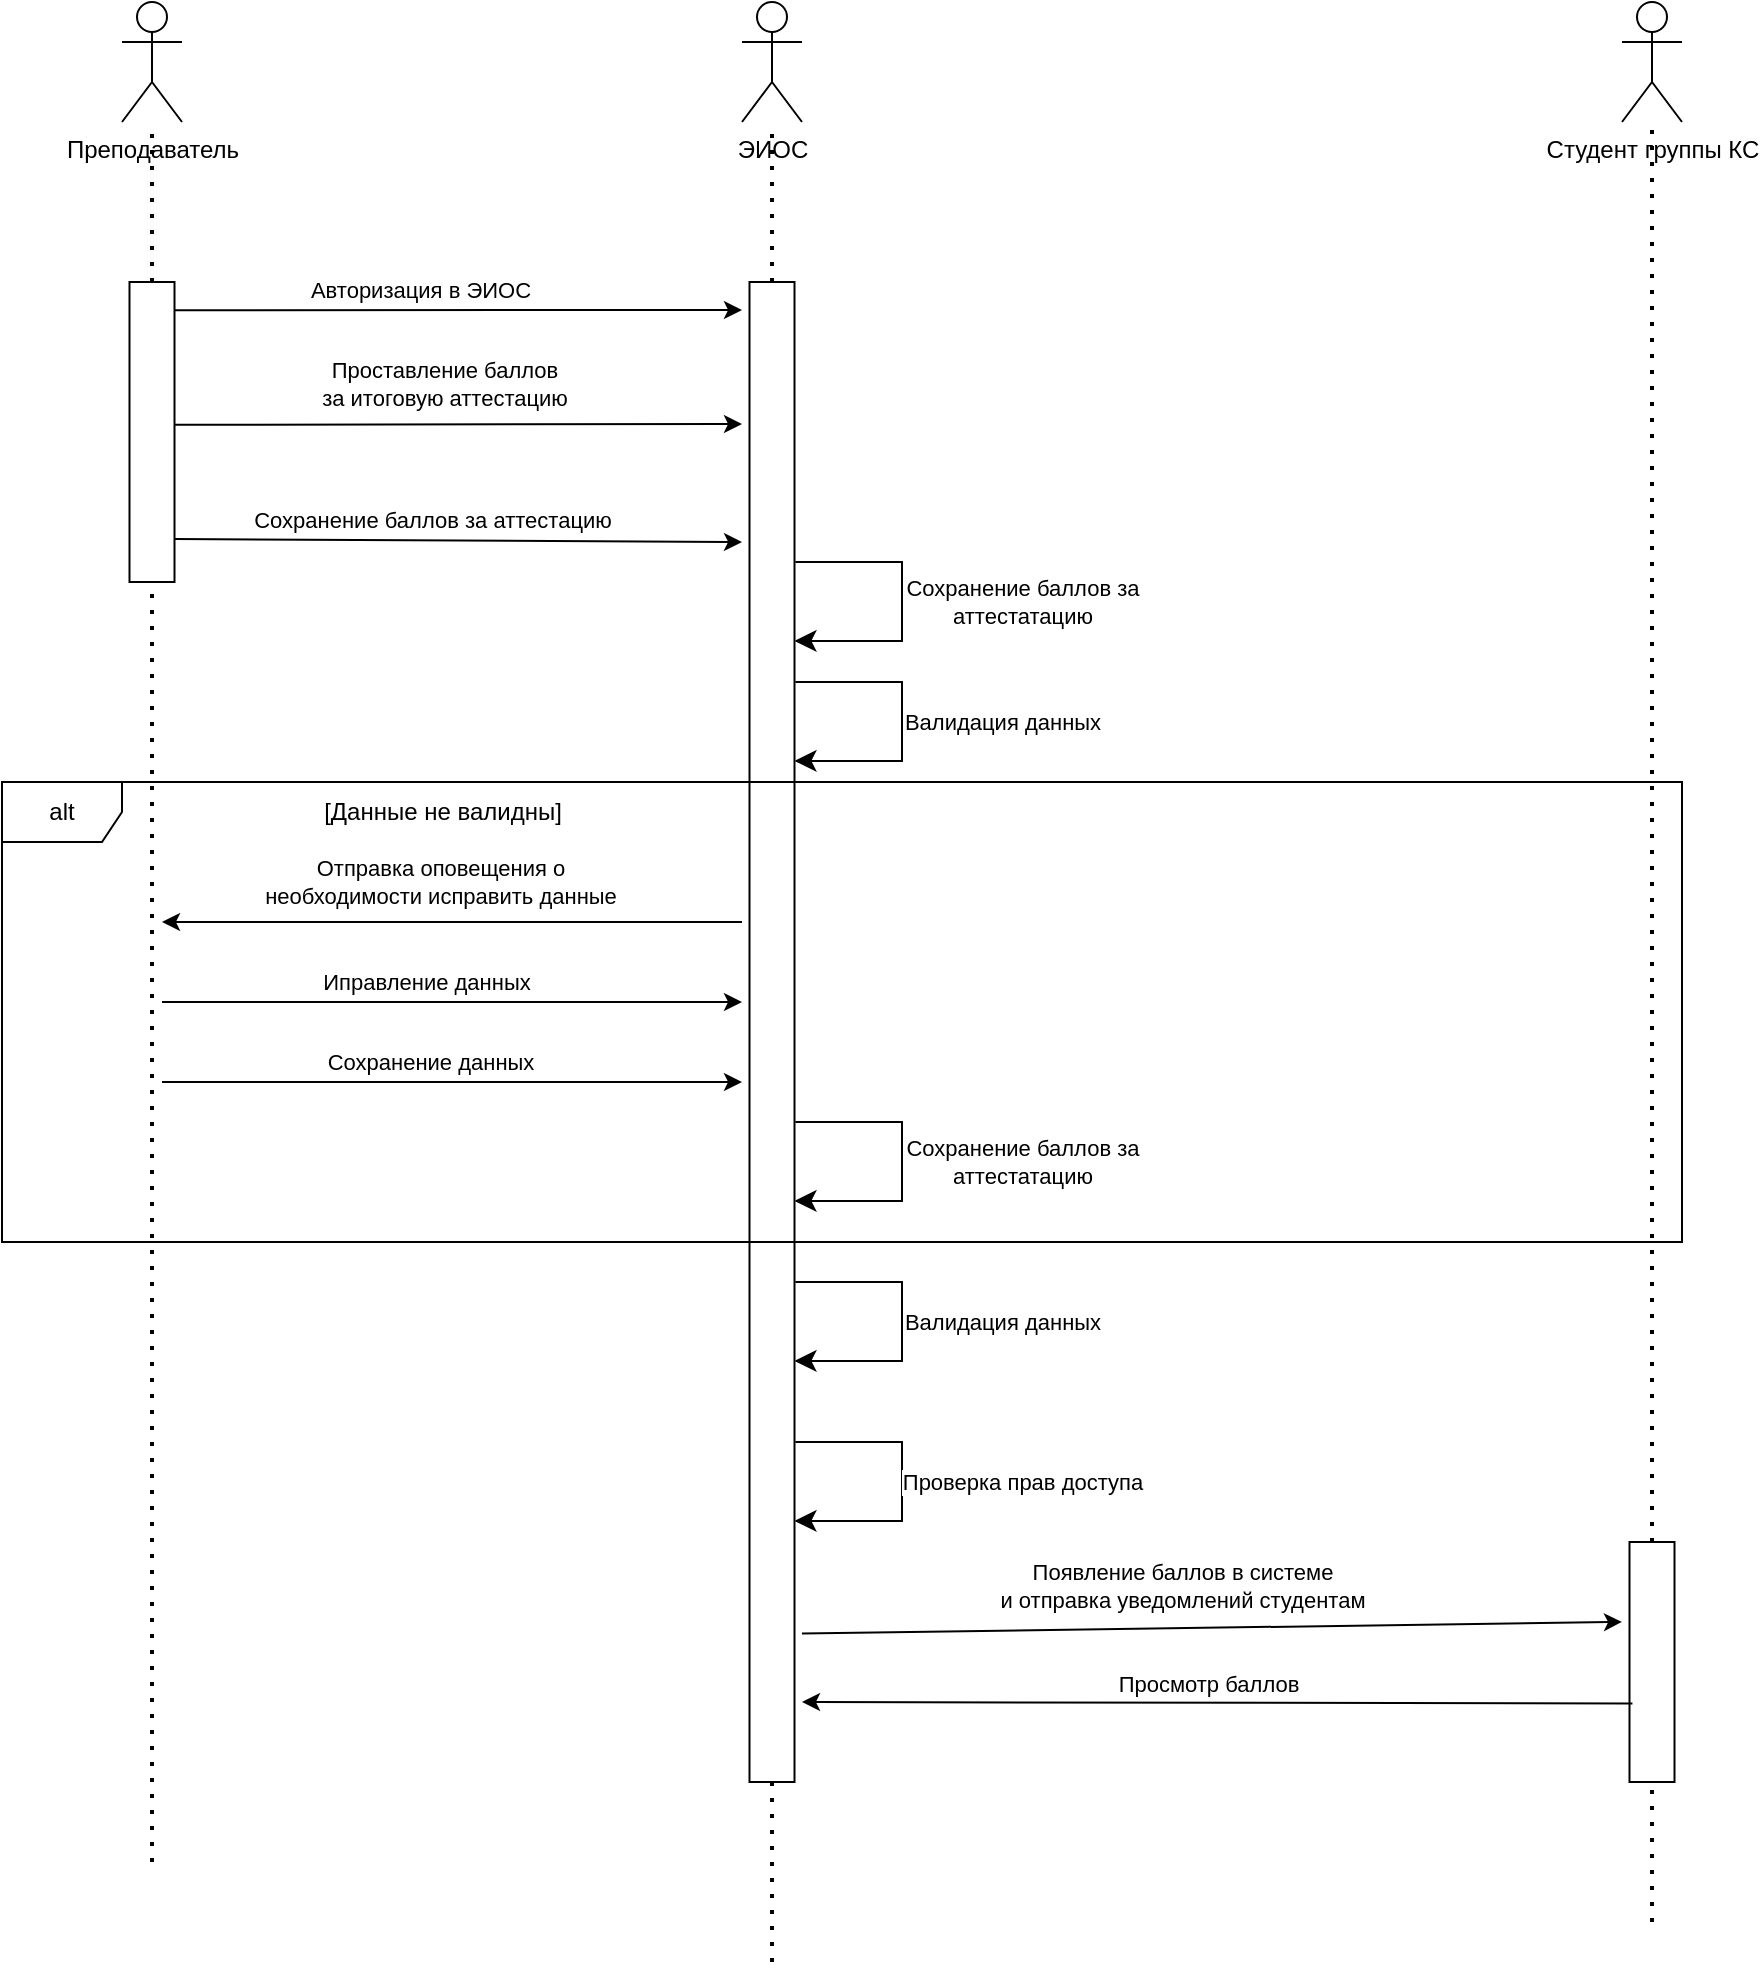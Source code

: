 <mxfile version="24.7.17">
  <diagram name="Страница — 1" id="KG6MfSH5bTNY9xoP_jGl">
    <mxGraphModel dx="1434" dy="844" grid="1" gridSize="10" guides="1" tooltips="1" connect="1" arrows="1" fold="1" page="1" pageScale="1" pageWidth="1169" pageHeight="1654" math="0" shadow="0">
      <root>
        <mxCell id="0" />
        <mxCell id="1" parent="0" />
        <mxCell id="E6yZ0d8oQOHyexmQdtCz-2" value="Преподаватель" style="shape=umlActor;verticalLabelPosition=bottom;verticalAlign=top;html=1;" parent="1" vertex="1">
          <mxGeometry x="170" y="220" width="30" height="60" as="geometry" />
        </mxCell>
        <mxCell id="E6yZ0d8oQOHyexmQdtCz-3" value="ЭИОС" style="shape=umlActor;verticalLabelPosition=bottom;verticalAlign=top;html=1;" parent="1" vertex="1">
          <mxGeometry x="480" y="220" width="30" height="60" as="geometry" />
        </mxCell>
        <mxCell id="E6yZ0d8oQOHyexmQdtCz-4" value="Студент группы КС" style="shape=umlActor;verticalLabelPosition=bottom;verticalAlign=top;html=1;" parent="1" vertex="1">
          <mxGeometry x="920" y="220" width="30" height="60" as="geometry" />
        </mxCell>
        <mxCell id="E6yZ0d8oQOHyexmQdtCz-6" value="" style="rounded=0;whiteSpace=wrap;html=1;direction=south;" parent="1" vertex="1">
          <mxGeometry x="173.75" y="360" width="22.5" height="150" as="geometry" />
        </mxCell>
        <mxCell id="E6yZ0d8oQOHyexmQdtCz-7" value="" style="endArrow=none;dashed=1;html=1;dashPattern=1 3;strokeWidth=2;rounded=0;exitX=0;exitY=0.5;exitDx=0;exitDy=0;" parent="1" source="E6yZ0d8oQOHyexmQdtCz-6" target="E6yZ0d8oQOHyexmQdtCz-2" edge="1">
          <mxGeometry width="50" height="50" relative="1" as="geometry">
            <mxPoint x="170" y="270" as="sourcePoint" />
            <mxPoint x="220" y="220" as="targetPoint" />
          </mxGeometry>
        </mxCell>
        <mxCell id="E6yZ0d8oQOHyexmQdtCz-9" value="" style="rounded=0;whiteSpace=wrap;html=1;direction=south;" parent="1" vertex="1">
          <mxGeometry x="483.75" y="360" width="22.5" height="750" as="geometry" />
        </mxCell>
        <mxCell id="E6yZ0d8oQOHyexmQdtCz-11" value="" style="endArrow=classic;html=1;rounded=0;exitX=0.094;exitY=0.008;exitDx=0;exitDy=0;exitPerimeter=0;" parent="1" source="E6yZ0d8oQOHyexmQdtCz-6" edge="1">
          <mxGeometry width="50" height="50" relative="1" as="geometry">
            <mxPoint x="270" y="340" as="sourcePoint" />
            <mxPoint x="480" y="374" as="targetPoint" />
          </mxGeometry>
        </mxCell>
        <mxCell id="E6yZ0d8oQOHyexmQdtCz-12" value="Авторизация в ЭИОС" style="edgeLabel;html=1;align=center;verticalAlign=middle;resizable=0;points=[];" parent="E6yZ0d8oQOHyexmQdtCz-11" vertex="1" connectable="0">
          <mxGeometry x="-0.165" y="1" relative="1" as="geometry">
            <mxPoint x="4" y="-9" as="offset" />
          </mxGeometry>
        </mxCell>
        <mxCell id="E6yZ0d8oQOHyexmQdtCz-14" value="" style="endArrow=classic;html=1;rounded=0;exitX=0.476;exitY=-0.003;exitDx=0;exitDy=0;exitPerimeter=0;" parent="1" source="E6yZ0d8oQOHyexmQdtCz-6" edge="1">
          <mxGeometry width="50" height="50" relative="1" as="geometry">
            <mxPoint x="200" y="400" as="sourcePoint" />
            <mxPoint x="480" y="431" as="targetPoint" />
          </mxGeometry>
        </mxCell>
        <mxCell id="E6yZ0d8oQOHyexmQdtCz-15" value="Проставление баллов&lt;div&gt;за итоговую аттестацию&lt;/div&gt;" style="edgeLabel;html=1;align=center;verticalAlign=middle;resizable=0;points=[];" parent="E6yZ0d8oQOHyexmQdtCz-14" vertex="1" connectable="0">
          <mxGeometry x="-0.056" y="1" relative="1" as="geometry">
            <mxPoint y="-19" as="offset" />
          </mxGeometry>
        </mxCell>
        <mxCell id="E6yZ0d8oQOHyexmQdtCz-16" value="" style="endArrow=classic;html=1;rounded=0;exitX=0.857;exitY=-0.003;exitDx=0;exitDy=0;exitPerimeter=0;" parent="1" source="E6yZ0d8oQOHyexmQdtCz-6" edge="1">
          <mxGeometry width="50" height="50" relative="1" as="geometry">
            <mxPoint x="290" y="510" as="sourcePoint" />
            <mxPoint x="480" y="490" as="targetPoint" />
          </mxGeometry>
        </mxCell>
        <mxCell id="E6yZ0d8oQOHyexmQdtCz-17" value="Сохранение баллов за аттестацию" style="edgeLabel;html=1;align=center;verticalAlign=middle;resizable=0;points=[];" parent="E6yZ0d8oQOHyexmQdtCz-16" vertex="1" connectable="0">
          <mxGeometry x="-0.097" relative="1" as="geometry">
            <mxPoint y="-10" as="offset" />
          </mxGeometry>
        </mxCell>
        <mxCell id="E6yZ0d8oQOHyexmQdtCz-18" value="" style="endArrow=none;dashed=1;html=1;dashPattern=1 3;strokeWidth=2;rounded=0;exitX=0;exitY=0.5;exitDx=0;exitDy=0;" parent="1" source="E6yZ0d8oQOHyexmQdtCz-9" target="E6yZ0d8oQOHyexmQdtCz-3" edge="1">
          <mxGeometry width="50" height="50" relative="1" as="geometry">
            <mxPoint x="480" y="290" as="sourcePoint" />
            <mxPoint x="530" y="240" as="targetPoint" />
          </mxGeometry>
        </mxCell>
        <mxCell id="E6yZ0d8oQOHyexmQdtCz-19" value="" style="edgeStyle=elbowEdgeStyle;elbow=horizontal;endArrow=classic;html=1;curved=0;rounded=0;endSize=8;startSize=8;exitX=0.449;exitY=0.011;exitDx=0;exitDy=0;exitPerimeter=0;entryX=0.517;entryY=0.029;entryDx=0;entryDy=0;entryPerimeter=0;" parent="1" edge="1">
          <mxGeometry width="50" height="50" relative="1" as="geometry">
            <mxPoint x="506.652" y="500" as="sourcePoint" />
            <mxPoint x="506.247" y="539.44" as="targetPoint" />
            <Array as="points">
              <mxPoint x="560" y="510" />
            </Array>
          </mxGeometry>
        </mxCell>
        <mxCell id="E6yZ0d8oQOHyexmQdtCz-20" value="Сохранение баллов за&lt;div&gt;аттестатацию&lt;/div&gt;" style="edgeLabel;html=1;align=center;verticalAlign=middle;resizable=0;points=[];" parent="E6yZ0d8oQOHyexmQdtCz-19" vertex="1" connectable="0">
          <mxGeometry x="-0.627" relative="1" as="geometry">
            <mxPoint x="86" y="20" as="offset" />
          </mxGeometry>
        </mxCell>
        <mxCell id="E6yZ0d8oQOHyexmQdtCz-21" value="" style="edgeStyle=elbowEdgeStyle;elbow=horizontal;endArrow=classic;html=1;curved=0;rounded=0;endSize=8;startSize=8;exitX=0.449;exitY=0.011;exitDx=0;exitDy=0;exitPerimeter=0;entryX=0.517;entryY=0.029;entryDx=0;entryDy=0;entryPerimeter=0;" parent="1" edge="1">
          <mxGeometry width="50" height="50" relative="1" as="geometry">
            <mxPoint x="506.652" y="560" as="sourcePoint" />
            <mxPoint x="506.247" y="599.44" as="targetPoint" />
            <Array as="points">
              <mxPoint x="560" y="529.58" />
            </Array>
          </mxGeometry>
        </mxCell>
        <mxCell id="E6yZ0d8oQOHyexmQdtCz-25" value="Валидация данных" style="edgeLabel;html=1;align=center;verticalAlign=middle;resizable=0;points=[];" parent="E6yZ0d8oQOHyexmQdtCz-21" vertex="1" connectable="0">
          <mxGeometry x="-0.572" relative="1" as="geometry">
            <mxPoint x="72" y="20" as="offset" />
          </mxGeometry>
        </mxCell>
        <mxCell id="E6yZ0d8oQOHyexmQdtCz-26" value="" style="edgeStyle=elbowEdgeStyle;elbow=horizontal;endArrow=classic;html=1;curved=0;rounded=0;endSize=8;startSize=8;exitX=0.449;exitY=0.011;exitDx=0;exitDy=0;exitPerimeter=0;entryX=0.517;entryY=0.029;entryDx=0;entryDy=0;entryPerimeter=0;" parent="1" edge="1">
          <mxGeometry width="50" height="50" relative="1" as="geometry">
            <mxPoint x="506.652" y="940" as="sourcePoint" />
            <mxPoint x="506.247" y="979.44" as="targetPoint" />
            <Array as="points">
              <mxPoint x="560" y="909.58" />
            </Array>
          </mxGeometry>
        </mxCell>
        <mxCell id="E6yZ0d8oQOHyexmQdtCz-27" value="Проверка прав доступа" style="edgeLabel;html=1;align=center;verticalAlign=middle;resizable=0;points=[];" parent="E6yZ0d8oQOHyexmQdtCz-26" vertex="1" connectable="0">
          <mxGeometry x="-0.627" relative="1" as="geometry">
            <mxPoint x="86" y="20" as="offset" />
          </mxGeometry>
        </mxCell>
        <mxCell id="E6yZ0d8oQOHyexmQdtCz-28" value="" style="rounded=0;whiteSpace=wrap;html=1;direction=south;" parent="1" vertex="1">
          <mxGeometry x="923.75" y="990" width="22.5" height="120" as="geometry" />
        </mxCell>
        <mxCell id="E6yZ0d8oQOHyexmQdtCz-29" value="" style="endArrow=classic;html=1;rounded=0;exitX=0.901;exitY=-0.167;exitDx=0;exitDy=0;exitPerimeter=0;entryX=0.333;entryY=1.167;entryDx=0;entryDy=0;entryPerimeter=0;" parent="1" source="E6yZ0d8oQOHyexmQdtCz-9" target="E6yZ0d8oQOHyexmQdtCz-28" edge="1">
          <mxGeometry width="50" height="50" relative="1" as="geometry">
            <mxPoint x="510" y="800" as="sourcePoint" />
            <mxPoint x="920" y="1030" as="targetPoint" />
          </mxGeometry>
        </mxCell>
        <mxCell id="E6yZ0d8oQOHyexmQdtCz-30" value="Появление баллов в системе&lt;div&gt;и отправка уведомлений студентам&lt;/div&gt;" style="edgeLabel;html=1;align=center;verticalAlign=middle;resizable=0;points=[];" parent="E6yZ0d8oQOHyexmQdtCz-29" vertex="1" connectable="0">
          <mxGeometry x="-0.108" y="-1" relative="1" as="geometry">
            <mxPoint x="7" y="-22" as="offset" />
          </mxGeometry>
        </mxCell>
        <mxCell id="E6yZ0d8oQOHyexmQdtCz-31" value="" style="endArrow=classic;html=1;rounded=0;exitX=0.673;exitY=0.935;exitDx=0;exitDy=0;exitPerimeter=0;" parent="1" source="E6yZ0d8oQOHyexmQdtCz-28" edge="1">
          <mxGeometry width="50" height="50" relative="1" as="geometry">
            <mxPoint x="920" y="960" as="sourcePoint" />
            <mxPoint x="510" y="1070" as="targetPoint" />
          </mxGeometry>
        </mxCell>
        <mxCell id="E6yZ0d8oQOHyexmQdtCz-32" value="Просмотр баллов" style="edgeLabel;html=1;align=center;verticalAlign=middle;resizable=0;points=[];" parent="E6yZ0d8oQOHyexmQdtCz-31" vertex="1" connectable="0">
          <mxGeometry x="0.022" relative="1" as="geometry">
            <mxPoint y="-10" as="offset" />
          </mxGeometry>
        </mxCell>
        <mxCell id="E6yZ0d8oQOHyexmQdtCz-33" value="" style="endArrow=none;dashed=1;html=1;dashPattern=1 3;strokeWidth=2;rounded=0;exitX=0;exitY=0.5;exitDx=0;exitDy=0;" parent="1" source="E6yZ0d8oQOHyexmQdtCz-28" target="E6yZ0d8oQOHyexmQdtCz-4" edge="1">
          <mxGeometry width="50" height="50" relative="1" as="geometry">
            <mxPoint x="920" y="730" as="sourcePoint" />
            <mxPoint x="930" y="560" as="targetPoint" />
          </mxGeometry>
        </mxCell>
        <mxCell id="E6yZ0d8oQOHyexmQdtCz-34" value="" style="endArrow=none;dashed=1;html=1;dashPattern=1 3;strokeWidth=2;rounded=0;entryX=1;entryY=0.5;entryDx=0;entryDy=0;" parent="1" target="E6yZ0d8oQOHyexmQdtCz-6" edge="1">
          <mxGeometry width="50" height="50" relative="1" as="geometry">
            <mxPoint x="185" y="1150" as="sourcePoint" />
            <mxPoint x="200" y="570" as="targetPoint" />
          </mxGeometry>
        </mxCell>
        <mxCell id="E6yZ0d8oQOHyexmQdtCz-37" value="" style="endArrow=none;dashed=1;html=1;dashPattern=1 3;strokeWidth=2;rounded=0;entryX=1;entryY=0.5;entryDx=0;entryDy=0;" parent="1" target="E6yZ0d8oQOHyexmQdtCz-9" edge="1">
          <mxGeometry width="50" height="50" relative="1" as="geometry">
            <mxPoint x="495" y="1200" as="sourcePoint" />
            <mxPoint x="520" y="930" as="targetPoint" />
            <Array as="points">
              <mxPoint x="495" y="1150" />
            </Array>
          </mxGeometry>
        </mxCell>
        <mxCell id="E6yZ0d8oQOHyexmQdtCz-38" value="" style="endArrow=none;dashed=1;html=1;dashPattern=1 3;strokeWidth=2;rounded=0;entryX=1;entryY=0.5;entryDx=0;entryDy=0;" parent="1" target="E6yZ0d8oQOHyexmQdtCz-28" edge="1">
          <mxGeometry width="50" height="50" relative="1" as="geometry">
            <mxPoint x="935" y="1180" as="sourcePoint" />
            <mxPoint x="950" y="910" as="targetPoint" />
          </mxGeometry>
        </mxCell>
        <mxCell id="E6yZ0d8oQOHyexmQdtCz-42" value="" style="edgeStyle=elbowEdgeStyle;elbow=horizontal;endArrow=classic;html=1;curved=0;rounded=0;endSize=8;startSize=8;exitX=0.449;exitY=0.011;exitDx=0;exitDy=0;exitPerimeter=0;entryX=0.517;entryY=0.029;entryDx=0;entryDy=0;entryPerimeter=0;" parent="1" edge="1">
          <mxGeometry width="50" height="50" relative="1" as="geometry">
            <mxPoint x="506.652" y="860" as="sourcePoint" />
            <mxPoint x="506.247" y="899.44" as="targetPoint" />
            <Array as="points">
              <mxPoint x="560" y="829.58" />
            </Array>
          </mxGeometry>
        </mxCell>
        <mxCell id="E6yZ0d8oQOHyexmQdtCz-43" value="Валидация данных" style="edgeLabel;html=1;align=center;verticalAlign=middle;resizable=0;points=[];" parent="E6yZ0d8oQOHyexmQdtCz-42" vertex="1" connectable="0">
          <mxGeometry x="-0.572" relative="1" as="geometry">
            <mxPoint x="72" y="20" as="offset" />
          </mxGeometry>
        </mxCell>
        <mxCell id="E6yZ0d8oQOHyexmQdtCz-44" value="" style="endArrow=classic;html=1;rounded=0;" parent="1" edge="1">
          <mxGeometry width="50" height="50" relative="1" as="geometry">
            <mxPoint x="480" y="680" as="sourcePoint" />
            <mxPoint x="190" y="680" as="targetPoint" />
          </mxGeometry>
        </mxCell>
        <mxCell id="E6yZ0d8oQOHyexmQdtCz-45" value="Отправка оповещения о&lt;div&gt;необходимости исправить данные&lt;/div&gt;" style="edgeLabel;html=1;align=center;verticalAlign=middle;resizable=0;points=[];" parent="E6yZ0d8oQOHyexmQdtCz-44" vertex="1" connectable="0">
          <mxGeometry x="0.162" relative="1" as="geometry">
            <mxPoint x="17" y="-20" as="offset" />
          </mxGeometry>
        </mxCell>
        <mxCell id="E6yZ0d8oQOHyexmQdtCz-46" value="[Данные не валидны]" style="text;html=1;align=center;verticalAlign=middle;resizable=0;points=[];autosize=1;strokeColor=none;fillColor=none;" parent="1" vertex="1">
          <mxGeometry x="260" y="610" width="140" height="30" as="geometry" />
        </mxCell>
        <mxCell id="E6yZ0d8oQOHyexmQdtCz-47" value="" style="endArrow=classic;html=1;rounded=0;" parent="1" edge="1">
          <mxGeometry width="50" height="50" relative="1" as="geometry">
            <mxPoint x="190" y="720" as="sourcePoint" />
            <mxPoint x="480" y="720" as="targetPoint" />
          </mxGeometry>
        </mxCell>
        <mxCell id="E6yZ0d8oQOHyexmQdtCz-48" value="Иправление данных" style="edgeLabel;html=1;align=center;verticalAlign=middle;resizable=0;points=[];" parent="E6yZ0d8oQOHyexmQdtCz-47" vertex="1" connectable="0">
          <mxGeometry x="-0.093" relative="1" as="geometry">
            <mxPoint y="-10" as="offset" />
          </mxGeometry>
        </mxCell>
        <mxCell id="E6yZ0d8oQOHyexmQdtCz-49" value="" style="endArrow=classic;html=1;rounded=0;" parent="1" edge="1">
          <mxGeometry width="50" height="50" relative="1" as="geometry">
            <mxPoint x="190" y="760" as="sourcePoint" />
            <mxPoint x="480" y="760" as="targetPoint" />
          </mxGeometry>
        </mxCell>
        <mxCell id="E6yZ0d8oQOHyexmQdtCz-50" value="Сохранение данных" style="edgeLabel;html=1;align=center;verticalAlign=middle;resizable=0;points=[];" parent="E6yZ0d8oQOHyexmQdtCz-49" vertex="1" connectable="0">
          <mxGeometry x="-0.08" y="-1" relative="1" as="geometry">
            <mxPoint y="-11" as="offset" />
          </mxGeometry>
        </mxCell>
        <mxCell id="E6yZ0d8oQOHyexmQdtCz-51" value="" style="edgeStyle=elbowEdgeStyle;elbow=horizontal;endArrow=classic;html=1;curved=0;rounded=0;endSize=8;startSize=8;exitX=0.449;exitY=0.011;exitDx=0;exitDy=0;exitPerimeter=0;entryX=0.517;entryY=0.029;entryDx=0;entryDy=0;entryPerimeter=0;" parent="1" edge="1">
          <mxGeometry width="50" height="50" relative="1" as="geometry">
            <mxPoint x="506.652" y="780" as="sourcePoint" />
            <mxPoint x="506.247" y="819.44" as="targetPoint" />
            <Array as="points">
              <mxPoint x="560" y="749.58" />
            </Array>
          </mxGeometry>
        </mxCell>
        <mxCell id="E6yZ0d8oQOHyexmQdtCz-52" value="Сохранение баллов за&lt;div&gt;аттестатацию&lt;/div&gt;" style="edgeLabel;html=1;align=center;verticalAlign=middle;resizable=0;points=[];" parent="E6yZ0d8oQOHyexmQdtCz-51" vertex="1" connectable="0">
          <mxGeometry x="-0.627" relative="1" as="geometry">
            <mxPoint x="86" y="20" as="offset" />
          </mxGeometry>
        </mxCell>
        <mxCell id="06_-10na-0UG6YdNZvp0-1" value="alt" style="shape=umlFrame;whiteSpace=wrap;html=1;pointerEvents=0;" vertex="1" parent="1">
          <mxGeometry x="110" y="610" width="840" height="230" as="geometry" />
        </mxCell>
      </root>
    </mxGraphModel>
  </diagram>
</mxfile>
